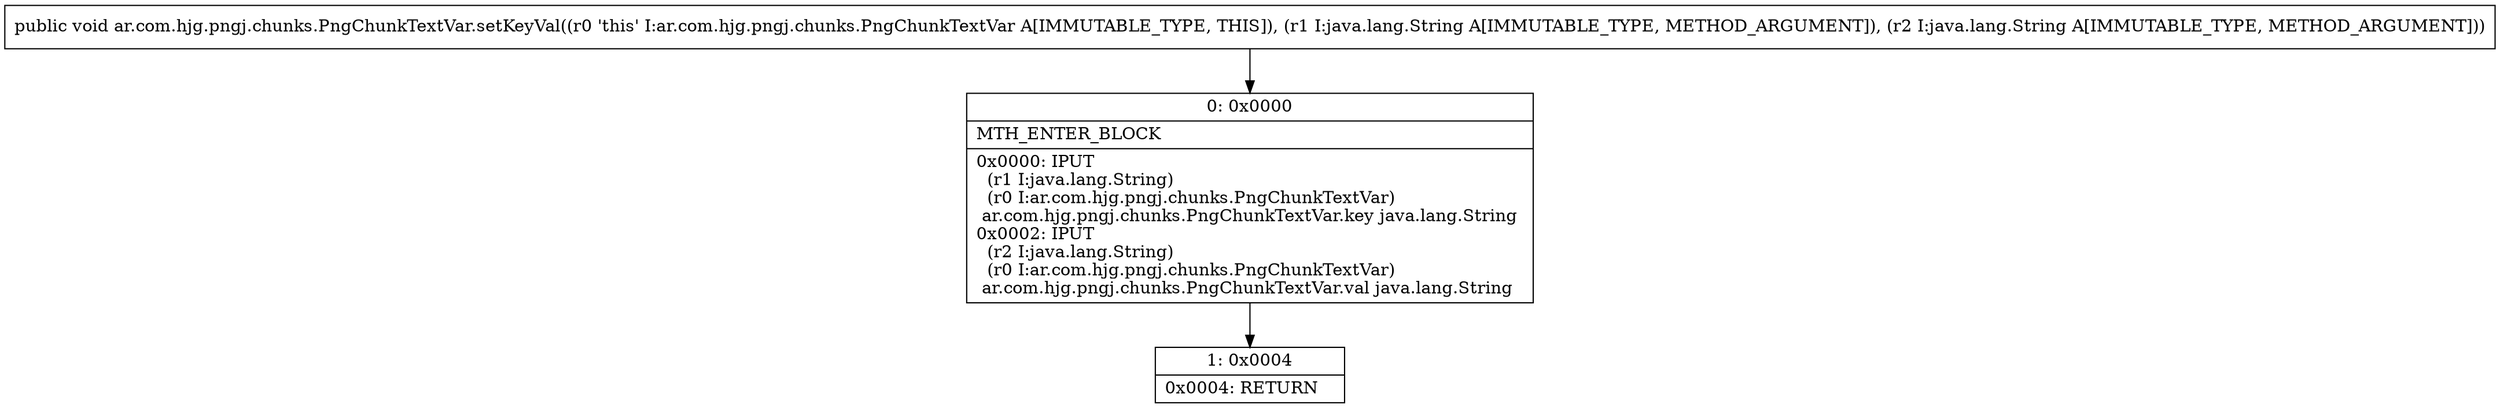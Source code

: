 digraph "CFG forar.com.hjg.pngj.chunks.PngChunkTextVar.setKeyVal(Ljava\/lang\/String;Ljava\/lang\/String;)V" {
Node_0 [shape=record,label="{0\:\ 0x0000|MTH_ENTER_BLOCK\l|0x0000: IPUT  \l  (r1 I:java.lang.String)\l  (r0 I:ar.com.hjg.pngj.chunks.PngChunkTextVar)\l ar.com.hjg.pngj.chunks.PngChunkTextVar.key java.lang.String \l0x0002: IPUT  \l  (r2 I:java.lang.String)\l  (r0 I:ar.com.hjg.pngj.chunks.PngChunkTextVar)\l ar.com.hjg.pngj.chunks.PngChunkTextVar.val java.lang.String \l}"];
Node_1 [shape=record,label="{1\:\ 0x0004|0x0004: RETURN   \l}"];
MethodNode[shape=record,label="{public void ar.com.hjg.pngj.chunks.PngChunkTextVar.setKeyVal((r0 'this' I:ar.com.hjg.pngj.chunks.PngChunkTextVar A[IMMUTABLE_TYPE, THIS]), (r1 I:java.lang.String A[IMMUTABLE_TYPE, METHOD_ARGUMENT]), (r2 I:java.lang.String A[IMMUTABLE_TYPE, METHOD_ARGUMENT])) }"];
MethodNode -> Node_0;
Node_0 -> Node_1;
}

